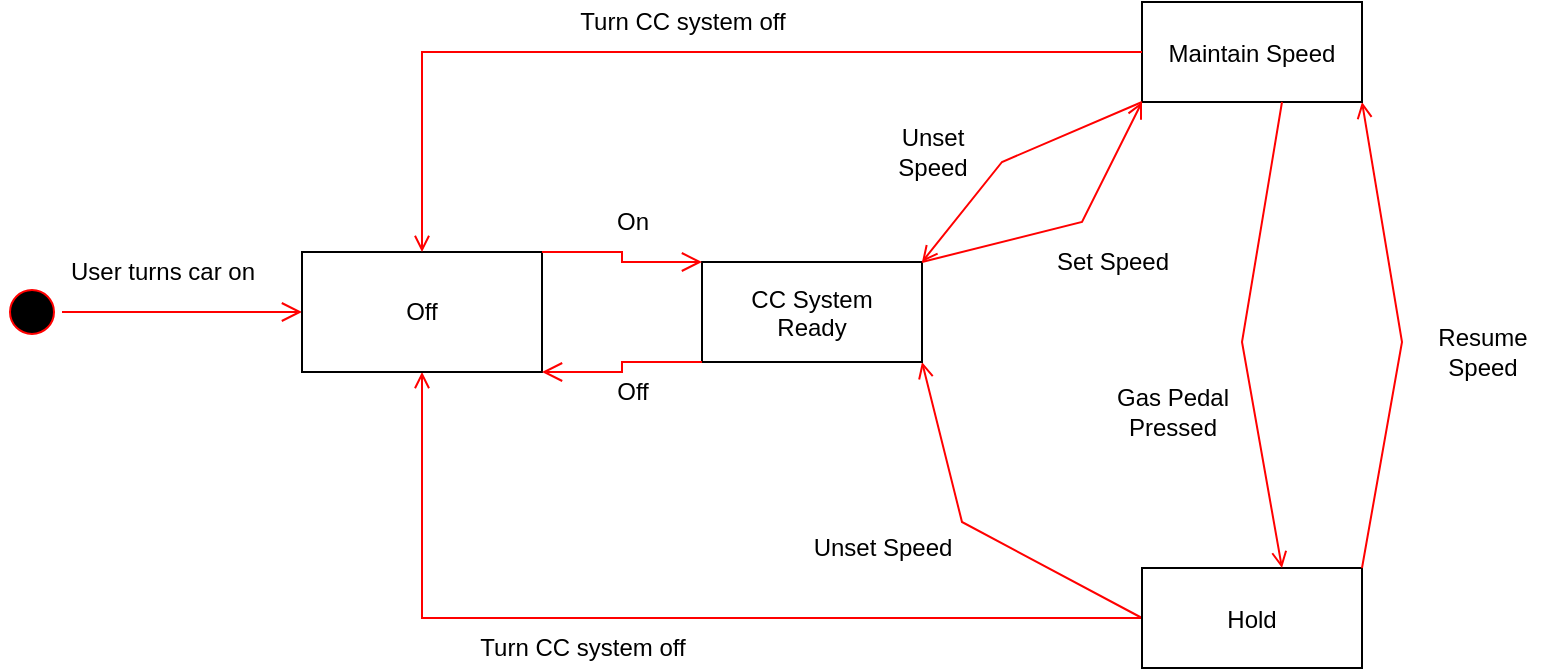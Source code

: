 <mxfile version="12.7.4" type="device"><diagram name="Page-1" id="e7e014a7-5840-1c2e-5031-d8a46d1fe8dd"><mxGraphModel dx="825" dy="933" grid="1" gridSize="10" guides="1" tooltips="1" connect="1" arrows="1" fold="1" page="1" pageScale="1" pageWidth="1169" pageHeight="826" background="#ffffff" math="0" shadow="0"><root><mxCell id="0"/><mxCell id="1" parent="0"/><mxCell id="20" value="" style="endArrow=open;strokeColor=#FF0000;endFill=1;rounded=0;exitX=0;exitY=0.5;exitDx=0;exitDy=0;entryX=1;entryY=1;entryDx=0;entryDy=0;" parent="1" source="8" target="7" edge="1"><mxGeometry relative="1" as="geometry"><mxPoint x="400" y="438" as="targetPoint"/><Array as="points"><mxPoint x="480" y="390"/></Array></mxGeometry></mxCell><mxCell id="5" value="" style="ellipse;shape=startState;fillColor=#000000;strokeColor=#ff0000;" parent="1" vertex="1"><mxGeometry y="270" width="30" height="30" as="geometry"/></mxCell><mxCell id="6" value="" style="edgeStyle=elbowEdgeStyle;elbow=horizontal;verticalAlign=bottom;endArrow=open;endSize=8;strokeColor=#FF0000;endFill=1;rounded=0" parent="1" source="5" edge="1"><mxGeometry x="14.5" y="128" as="geometry"><mxPoint x="150" y="285" as="targetPoint"/></mxGeometry></mxCell><mxCell id="7" value="CC System&#10;Ready" style="" parent="1" vertex="1"><mxGeometry x="350" y="260" width="110" height="50" as="geometry"/></mxCell><mxCell id="12" value="" style="edgeStyle=elbowEdgeStyle;elbow=horizontal;strokeColor=#FF0000;endArrow=open;endFill=1;rounded=0;exitX=0;exitY=0.5;exitDx=0;exitDy=0;entryX=0.5;entryY=1;entryDx=0;entryDy=0;" parent="1" source="8" target="haH2HPyh2-QUXyj_Snn1-49" edge="1"><mxGeometry width="100" height="100" relative="1" as="geometry"><mxPoint x="74.5" y="378" as="sourcePoint"/><mxPoint x="380" y="60" as="targetPoint"/><Array as="points"><mxPoint x="210" y="400"/></Array></mxGeometry></mxCell><mxCell id="9" value="" style="endArrow=open;strokeColor=#FF0000;endFill=1;rounded=0;entryX=0;entryY=1;entryDx=0;entryDy=0;exitX=1;exitY=0;exitDx=0;exitDy=0;" parent="1" source="7" target="10" edge="1"><mxGeometry relative="1" as="geometry"><Array as="points"><mxPoint x="540" y="240"/></Array></mxGeometry></mxCell><mxCell id="8" value="Hold" style="" parent="1" vertex="1"><mxGeometry x="570" y="413" width="110" height="50" as="geometry"/></mxCell><mxCell id="11" value="" style="endArrow=open;strokeColor=#FF0000;endFill=1;rounded=0;entryX=1;entryY=1;entryDx=0;entryDy=0;exitX=1;exitY=0;exitDx=0;exitDy=0;" parent="1" source="8" target="10" edge="1"><mxGeometry relative="1" as="geometry"><Array as="points"><mxPoint x="700" y="300"/></Array></mxGeometry></mxCell><mxCell id="10" value="Maintain Speed" style="" parent="1" vertex="1"><mxGeometry x="570" y="130" width="110" height="50" as="geometry"/></mxCell><mxCell id="haH2HPyh2-QUXyj_Snn1-42" value="User turns car on" style="text;html=1;align=center;verticalAlign=middle;resizable=0;points=[];autosize=1;" vertex="1" parent="1"><mxGeometry x="25" y="255" width="110" height="20" as="geometry"/></mxCell><mxCell id="haH2HPyh2-QUXyj_Snn1-45" value="Set Speed" style="text;html=1;align=center;verticalAlign=middle;resizable=0;points=[];autosize=1;" vertex="1" parent="1"><mxGeometry x="520" y="250" width="70" height="20" as="geometry"/></mxCell><mxCell id="haH2HPyh2-QUXyj_Snn1-47" value="" style="endArrow=open;strokeColor=#FF0000;endFill=1;rounded=0;entryX=1;entryY=0;entryDx=0;entryDy=0;exitX=0;exitY=1;exitDx=0;exitDy=0;" edge="1" parent="1" source="10" target="7"><mxGeometry relative="1" as="geometry"><mxPoint x="580" y="190" as="sourcePoint"/><mxPoint x="470" y="281.724" as="targetPoint"/><Array as="points"><mxPoint x="500" y="210"/></Array></mxGeometry></mxCell><mxCell id="haH2HPyh2-QUXyj_Snn1-48" value="Unset&lt;br&gt;Speed&lt;br&gt;" style="text;html=1;align=center;verticalAlign=middle;resizable=0;points=[];autosize=1;" vertex="1" parent="1"><mxGeometry x="440" y="190" width="50" height="30" as="geometry"/></mxCell><mxCell id="haH2HPyh2-QUXyj_Snn1-49" value="Off" style="rounded=0;whiteSpace=wrap;html=1;" vertex="1" parent="1"><mxGeometry x="150" y="255" width="120" height="60" as="geometry"/></mxCell><mxCell id="haH2HPyh2-QUXyj_Snn1-50" value="" style="edgeStyle=elbowEdgeStyle;elbow=horizontal;verticalAlign=bottom;endArrow=open;endSize=8;strokeColor=#FF0000;endFill=1;rounded=0;entryX=0;entryY=0;entryDx=0;entryDy=0;exitX=1;exitY=0;exitDx=0;exitDy=0;" edge="1" parent="1" source="haH2HPyh2-QUXyj_Snn1-49" target="7"><mxGeometry x="254.5" y="127.41" as="geometry"><mxPoint x="350" y="284" as="targetPoint"/><mxPoint x="270" y="285" as="sourcePoint"/><Array as="points"/></mxGeometry></mxCell><mxCell id="haH2HPyh2-QUXyj_Snn1-51" value="Unset Speed" style="text;html=1;align=center;verticalAlign=middle;resizable=0;points=[];autosize=1;" vertex="1" parent="1"><mxGeometry x="400" y="393" width="80" height="20" as="geometry"/></mxCell><mxCell id="haH2HPyh2-QUXyj_Snn1-52" value="Turn CC system off" style="text;html=1;align=center;verticalAlign=middle;resizable=0;points=[];autosize=1;" vertex="1" parent="1"><mxGeometry x="230" y="443" width="120" height="20" as="geometry"/></mxCell><mxCell id="haH2HPyh2-QUXyj_Snn1-53" value="On&lt;br&gt;" style="text;html=1;align=center;verticalAlign=middle;resizable=0;points=[];autosize=1;" vertex="1" parent="1"><mxGeometry x="300" y="230" width="30" height="20" as="geometry"/></mxCell><mxCell id="haH2HPyh2-QUXyj_Snn1-57" value="" style="edgeStyle=elbowEdgeStyle;elbow=horizontal;verticalAlign=bottom;endArrow=open;endSize=8;strokeColor=#FF0000;endFill=1;rounded=0;entryX=0;entryY=0;entryDx=0;entryDy=0;exitX=0;exitY=1;exitDx=0;exitDy=0;" edge="1" parent="1" source="7"><mxGeometry x="254.5" y="187.41" as="geometry"><mxPoint x="270" y="315" as="targetPoint"/><mxPoint x="350" y="320" as="sourcePoint"/><Array as="points"/></mxGeometry></mxCell><mxCell id="haH2HPyh2-QUXyj_Snn1-59" value="Off" style="text;html=1;align=center;verticalAlign=middle;resizable=0;points=[];autosize=1;" vertex="1" parent="1"><mxGeometry x="300" y="315" width="30" height="20" as="geometry"/></mxCell><mxCell id="haH2HPyh2-QUXyj_Snn1-60" value="Resume&lt;br&gt;Speed" style="text;html=1;align=center;verticalAlign=middle;resizable=0;points=[];autosize=1;" vertex="1" parent="1"><mxGeometry x="710" y="290" width="60" height="30" as="geometry"/></mxCell><mxCell id="haH2HPyh2-QUXyj_Snn1-61" value="" style="endArrow=open;strokeColor=#FF0000;endFill=1;rounded=0;entryX=1;entryY=1;entryDx=0;entryDy=0;exitX=1;exitY=0;exitDx=0;exitDy=0;" edge="1" parent="1"><mxGeometry relative="1" as="geometry"><mxPoint x="640" y="180" as="sourcePoint"/><mxPoint x="640" y="413" as="targetPoint"/><Array as="points"><mxPoint x="620" y="300"/></Array></mxGeometry></mxCell><mxCell id="haH2HPyh2-QUXyj_Snn1-62" value="Gas Pedal&lt;br&gt;Pressed" style="text;html=1;align=center;verticalAlign=middle;resizable=0;points=[];autosize=1;" vertex="1" parent="1"><mxGeometry x="550" y="320" width="70" height="30" as="geometry"/></mxCell><mxCell id="haH2HPyh2-QUXyj_Snn1-63" value="" style="edgeStyle=elbowEdgeStyle;elbow=horizontal;strokeColor=#FF0000;endArrow=open;endFill=1;rounded=0;exitX=0;exitY=0.5;exitDx=0;exitDy=0;entryX=0.5;entryY=0;entryDx=0;entryDy=0;" edge="1" parent="1" source="10" target="haH2HPyh2-QUXyj_Snn1-49"><mxGeometry width="100" height="100" relative="1" as="geometry"><mxPoint x="350" y="130" as="sourcePoint"/><mxPoint x="-10" y="7" as="targetPoint"/><Array as="points"><mxPoint x="210" y="180"/></Array></mxGeometry></mxCell><mxCell id="haH2HPyh2-QUXyj_Snn1-64" value="Turn CC system off" style="text;html=1;align=center;verticalAlign=middle;resizable=0;points=[];autosize=1;" vertex="1" parent="1"><mxGeometry x="280" y="130" width="120" height="20" as="geometry"/></mxCell></root></mxGraphModel></diagram></mxfile>